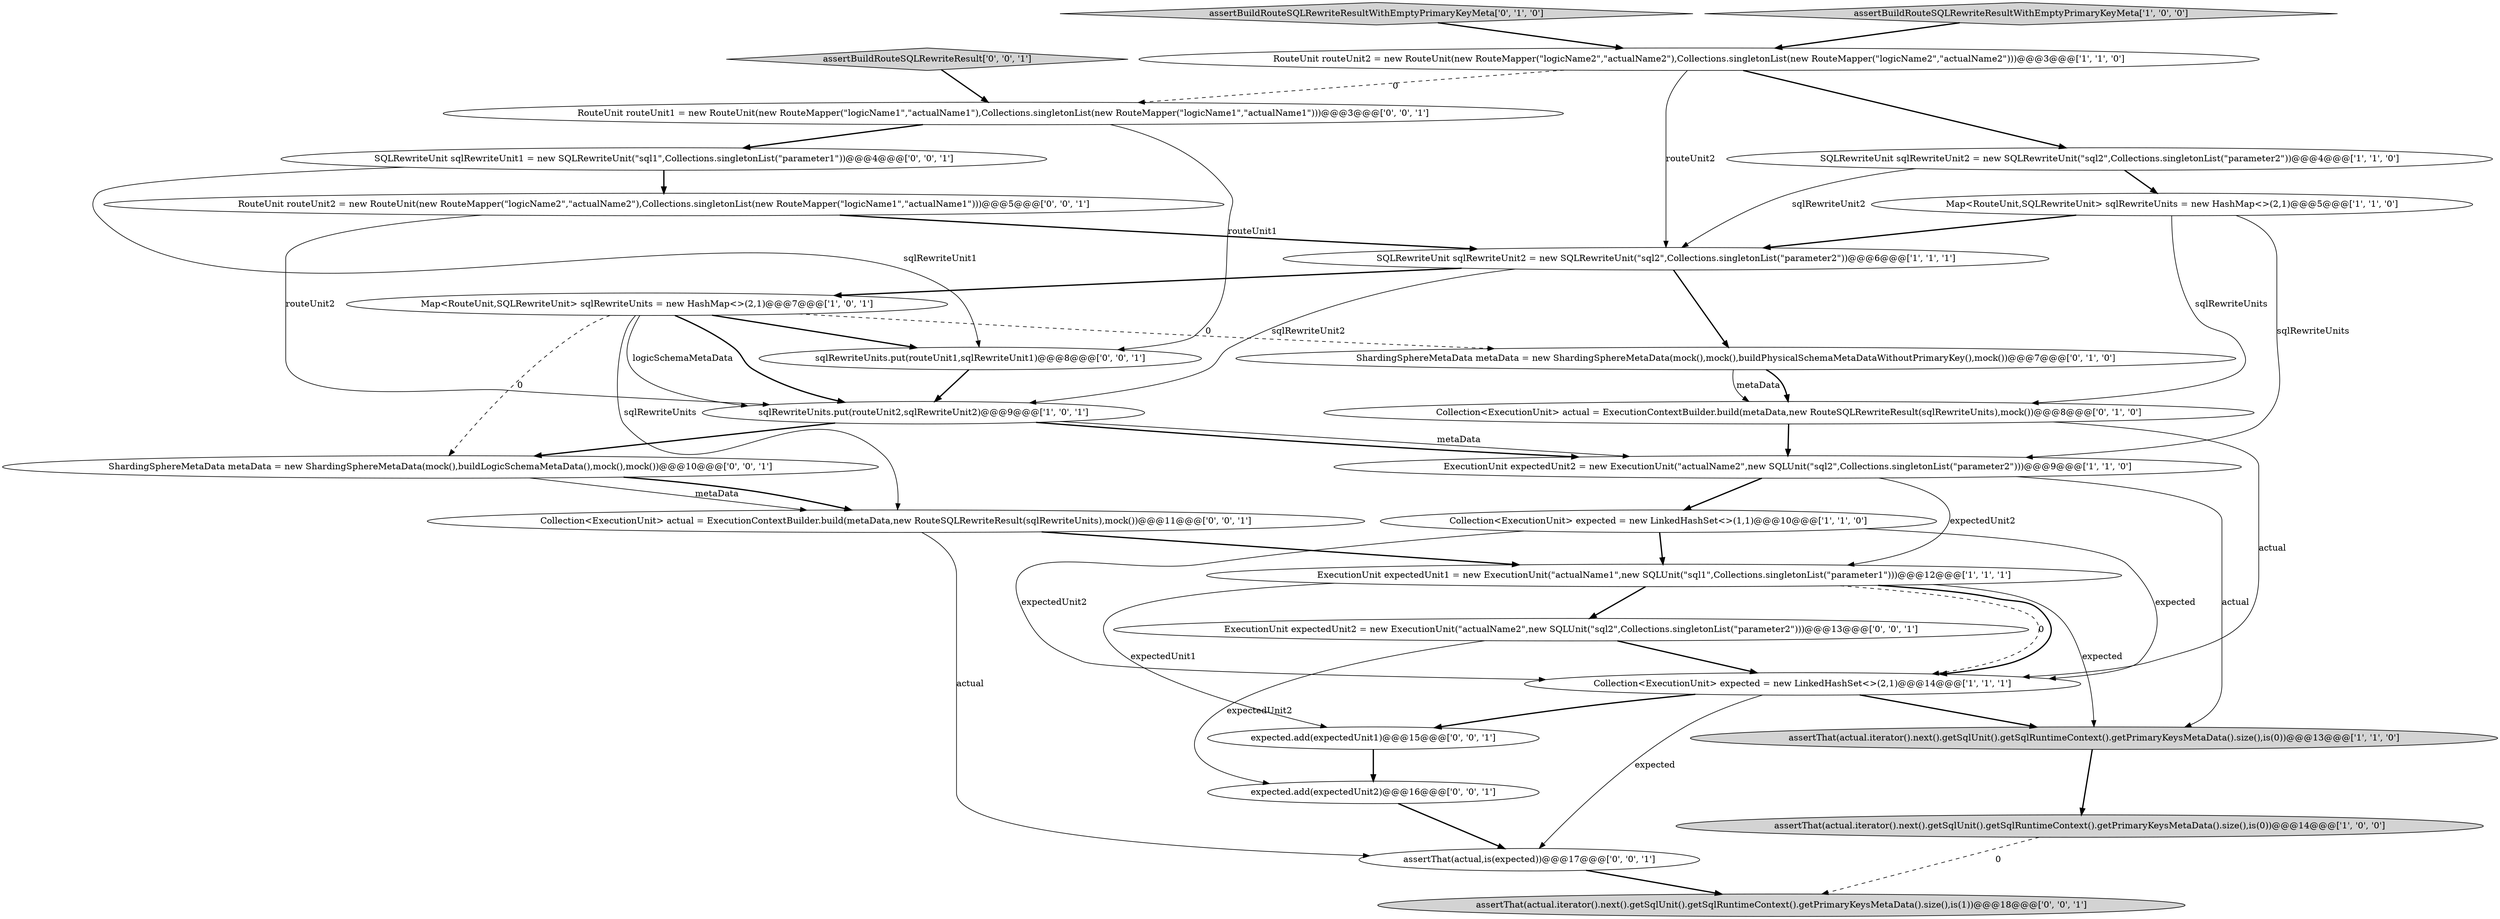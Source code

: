 digraph {
9 [style = filled, label = "SQLRewriteUnit sqlRewriteUnit2 = new SQLRewriteUnit(\"sql2\",Collections.singletonList(\"parameter2\"))@@@6@@@['1', '1', '1']", fillcolor = white, shape = ellipse image = "AAA0AAABBB1BBB"];
18 [style = filled, label = "expected.add(expectedUnit1)@@@15@@@['0', '0', '1']", fillcolor = white, shape = ellipse image = "AAA0AAABBB3BBB"];
24 [style = filled, label = "ShardingSphereMetaData metaData = new ShardingSphereMetaData(mock(),buildLogicSchemaMetaData(),mock(),mock())@@@10@@@['0', '0', '1']", fillcolor = white, shape = ellipse image = "AAA0AAABBB3BBB"];
11 [style = filled, label = "ExecutionUnit expectedUnit2 = new ExecutionUnit(\"actualName2\",new SQLUnit(\"sql2\",Collections.singletonList(\"parameter2\")))@@@9@@@['1', '1', '0']", fillcolor = white, shape = ellipse image = "AAA0AAABBB1BBB"];
26 [style = filled, label = "SQLRewriteUnit sqlRewriteUnit1 = new SQLRewriteUnit(\"sql1\",Collections.singletonList(\"parameter1\"))@@@4@@@['0', '0', '1']", fillcolor = white, shape = ellipse image = "AAA0AAABBB3BBB"];
3 [style = filled, label = "assertThat(actual.iterator().next().getSqlUnit().getSqlRuntimeContext().getPrimaryKeysMetaData().size(),is(0))@@@13@@@['1', '1', '0']", fillcolor = lightgray, shape = ellipse image = "AAA0AAABBB1BBB"];
19 [style = filled, label = "RouteUnit routeUnit1 = new RouteUnit(new RouteMapper(\"logicName1\",\"actualName1\"),Collections.singletonList(new RouteMapper(\"logicName1\",\"actualName1\")))@@@3@@@['0', '0', '1']", fillcolor = white, shape = ellipse image = "AAA0AAABBB3BBB"];
1 [style = filled, label = "Map<RouteUnit,SQLRewriteUnit> sqlRewriteUnits = new HashMap<>(2,1)@@@7@@@['1', '0', '1']", fillcolor = white, shape = ellipse image = "AAA0AAABBB1BBB"];
27 [style = filled, label = "sqlRewriteUnits.put(routeUnit1,sqlRewriteUnit1)@@@8@@@['0', '0', '1']", fillcolor = white, shape = ellipse image = "AAA0AAABBB3BBB"];
10 [style = filled, label = "Collection<ExecutionUnit> expected = new LinkedHashSet<>(2,1)@@@14@@@['1', '1', '1']", fillcolor = white, shape = ellipse image = "AAA0AAABBB1BBB"];
23 [style = filled, label = "assertThat(actual,is(expected))@@@17@@@['0', '0', '1']", fillcolor = white, shape = ellipse image = "AAA0AAABBB3BBB"];
8 [style = filled, label = "Collection<ExecutionUnit> expected = new LinkedHashSet<>(1,1)@@@10@@@['1', '1', '0']", fillcolor = white, shape = ellipse image = "AAA0AAABBB1BBB"];
20 [style = filled, label = "RouteUnit routeUnit2 = new RouteUnit(new RouteMapper(\"logicName2\",\"actualName2\"),Collections.singletonList(new RouteMapper(\"logicName1\",\"actualName1\")))@@@5@@@['0', '0', '1']", fillcolor = white, shape = ellipse image = "AAA0AAABBB3BBB"];
12 [style = filled, label = "sqlRewriteUnits.put(routeUnit2,sqlRewriteUnit2)@@@9@@@['1', '0', '1']", fillcolor = white, shape = ellipse image = "AAA0AAABBB1BBB"];
25 [style = filled, label = "Collection<ExecutionUnit> actual = ExecutionContextBuilder.build(metaData,new RouteSQLRewriteResult(sqlRewriteUnits),mock())@@@11@@@['0', '0', '1']", fillcolor = white, shape = ellipse image = "AAA0AAABBB3BBB"];
6 [style = filled, label = "assertThat(actual.iterator().next().getSqlUnit().getSqlRuntimeContext().getPrimaryKeysMetaData().size(),is(0))@@@14@@@['1', '0', '0']", fillcolor = lightgray, shape = ellipse image = "AAA0AAABBB1BBB"];
15 [style = filled, label = "Collection<ExecutionUnit> actual = ExecutionContextBuilder.build(metaData,new RouteSQLRewriteResult(sqlRewriteUnits),mock())@@@8@@@['0', '1', '0']", fillcolor = white, shape = ellipse image = "AAA0AAABBB2BBB"];
2 [style = filled, label = "Map<RouteUnit,SQLRewriteUnit> sqlRewriteUnits = new HashMap<>(2,1)@@@5@@@['1', '1', '0']", fillcolor = white, shape = ellipse image = "AAA0AAABBB1BBB"];
16 [style = filled, label = "assertBuildRouteSQLRewriteResult['0', '0', '1']", fillcolor = lightgray, shape = diamond image = "AAA0AAABBB3BBB"];
4 [style = filled, label = "SQLRewriteUnit sqlRewriteUnit2 = new SQLRewriteUnit(\"sql2\",Collections.singletonList(\"parameter2\"))@@@4@@@['1', '1', '0']", fillcolor = white, shape = ellipse image = "AAA0AAABBB1BBB"];
17 [style = filled, label = "expected.add(expectedUnit2)@@@16@@@['0', '0', '1']", fillcolor = white, shape = ellipse image = "AAA0AAABBB3BBB"];
14 [style = filled, label = "ShardingSphereMetaData metaData = new ShardingSphereMetaData(mock(),mock(),buildPhysicalSchemaMetaDataWithoutPrimaryKey(),mock())@@@7@@@['0', '1', '0']", fillcolor = white, shape = ellipse image = "AAA1AAABBB2BBB"];
13 [style = filled, label = "assertBuildRouteSQLRewriteResultWithEmptyPrimaryKeyMeta['0', '1', '0']", fillcolor = lightgray, shape = diamond image = "AAA0AAABBB2BBB"];
5 [style = filled, label = "assertBuildRouteSQLRewriteResultWithEmptyPrimaryKeyMeta['1', '0', '0']", fillcolor = lightgray, shape = diamond image = "AAA0AAABBB1BBB"];
7 [style = filled, label = "RouteUnit routeUnit2 = new RouteUnit(new RouteMapper(\"logicName2\",\"actualName2\"),Collections.singletonList(new RouteMapper(\"logicName2\",\"actualName2\")))@@@3@@@['1', '1', '0']", fillcolor = white, shape = ellipse image = "AAA0AAABBB1BBB"];
0 [style = filled, label = "ExecutionUnit expectedUnit1 = new ExecutionUnit(\"actualName1\",new SQLUnit(\"sql1\",Collections.singletonList(\"parameter1\")))@@@12@@@['1', '1', '1']", fillcolor = white, shape = ellipse image = "AAA0AAABBB1BBB"];
22 [style = filled, label = "ExecutionUnit expectedUnit2 = new ExecutionUnit(\"actualName2\",new SQLUnit(\"sql2\",Collections.singletonList(\"parameter2\")))@@@13@@@['0', '0', '1']", fillcolor = white, shape = ellipse image = "AAA0AAABBB3BBB"];
21 [style = filled, label = "assertThat(actual.iterator().next().getSqlUnit().getSqlRuntimeContext().getPrimaryKeysMetaData().size(),is(1))@@@18@@@['0', '0', '1']", fillcolor = lightgray, shape = ellipse image = "AAA0AAABBB3BBB"];
1->24 [style = dashed, label="0"];
13->7 [style = bold, label=""];
11->0 [style = solid, label="expectedUnit2"];
25->23 [style = solid, label="actual"];
2->15 [style = solid, label="sqlRewriteUnits"];
27->12 [style = bold, label=""];
20->12 [style = solid, label="routeUnit2"];
1->12 [style = solid, label="logicSchemaMetaData"];
8->0 [style = bold, label=""];
26->27 [style = solid, label="sqlRewriteUnit1"];
0->22 [style = bold, label=""];
1->12 [style = bold, label=""];
16->19 [style = bold, label=""];
26->20 [style = bold, label=""];
24->25 [style = solid, label="metaData"];
7->9 [style = solid, label="routeUnit2"];
1->14 [style = dashed, label="0"];
0->10 [style = dashed, label="0"];
7->19 [style = dashed, label="0"];
1->27 [style = bold, label=""];
0->3 [style = solid, label="expected"];
0->18 [style = solid, label="expectedUnit1"];
10->23 [style = solid, label="expected"];
12->24 [style = bold, label=""];
2->11 [style = solid, label="sqlRewriteUnits"];
22->17 [style = solid, label="expectedUnit2"];
10->3 [style = bold, label=""];
4->2 [style = bold, label=""];
10->18 [style = bold, label=""];
3->6 [style = bold, label=""];
14->15 [style = solid, label="metaData"];
23->21 [style = bold, label=""];
0->10 [style = bold, label=""];
2->9 [style = bold, label=""];
15->10 [style = solid, label="actual"];
8->10 [style = solid, label="expected"];
15->11 [style = bold, label=""];
9->12 [style = solid, label="sqlRewriteUnit2"];
7->4 [style = bold, label=""];
11->8 [style = bold, label=""];
1->25 [style = solid, label="sqlRewriteUnits"];
19->26 [style = bold, label=""];
4->9 [style = solid, label="sqlRewriteUnit2"];
9->14 [style = bold, label=""];
17->23 [style = bold, label=""];
11->3 [style = solid, label="actual"];
6->21 [style = dashed, label="0"];
25->0 [style = bold, label=""];
18->17 [style = bold, label=""];
12->11 [style = bold, label=""];
19->27 [style = solid, label="routeUnit1"];
24->25 [style = bold, label=""];
20->9 [style = bold, label=""];
12->11 [style = solid, label="metaData"];
14->15 [style = bold, label=""];
9->1 [style = bold, label=""];
22->10 [style = bold, label=""];
8->10 [style = solid, label="expectedUnit2"];
5->7 [style = bold, label=""];
}
